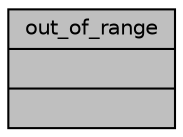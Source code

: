 digraph "out_of_range"
{
 // INTERACTIVE_SVG=YES
  bgcolor="transparent";
  edge [fontname="Helvetica",fontsize="10",labelfontname="Helvetica",labelfontsize="10"];
  node [fontname="Helvetica",fontsize="10",shape=record];
  Node1 [label="{out_of_range\n||}",height=0.2,width=0.4,color="black", fillcolor="grey75", style="filled", fontcolor="black"];
}
